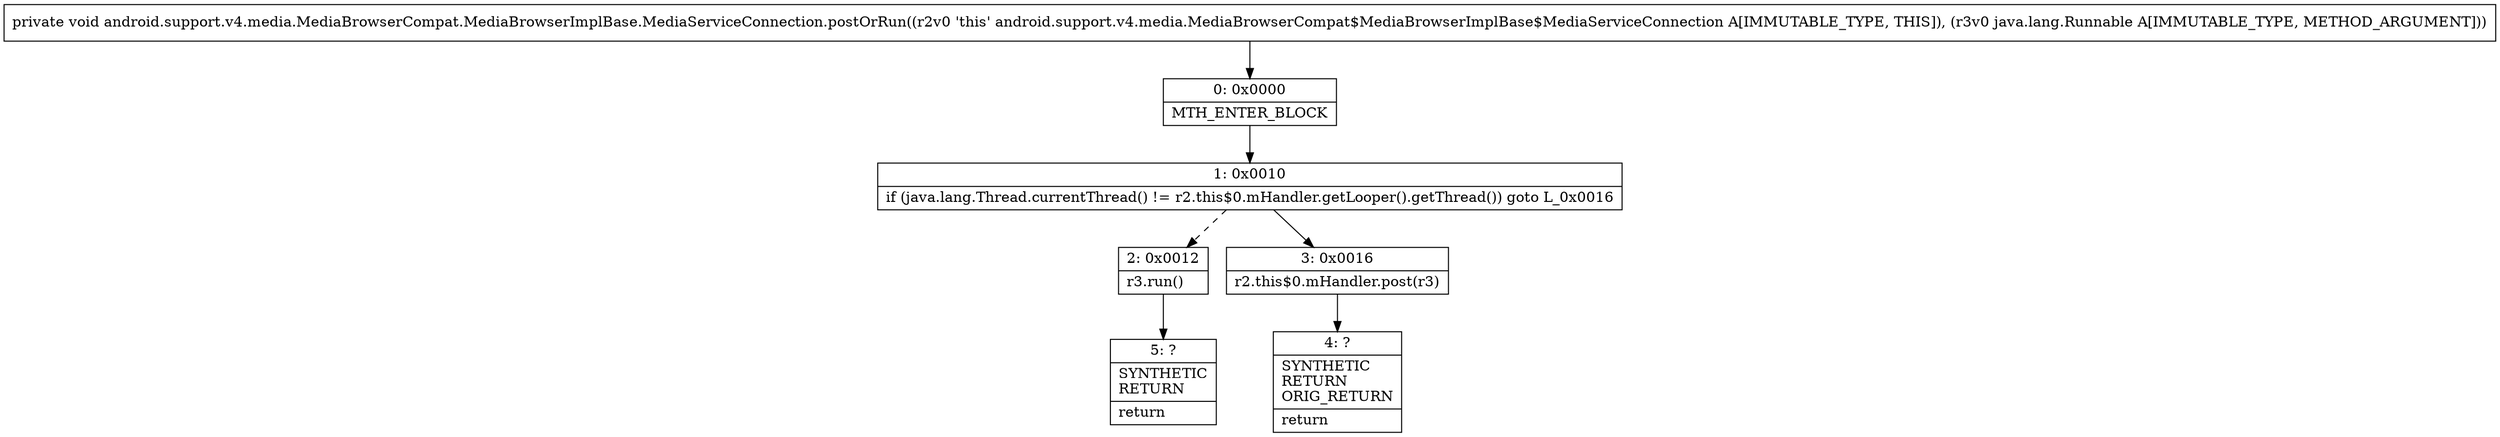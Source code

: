 digraph "CFG forandroid.support.v4.media.MediaBrowserCompat.MediaBrowserImplBase.MediaServiceConnection.postOrRun(Ljava\/lang\/Runnable;)V" {
Node_0 [shape=record,label="{0\:\ 0x0000|MTH_ENTER_BLOCK\l}"];
Node_1 [shape=record,label="{1\:\ 0x0010|if (java.lang.Thread.currentThread() != r2.this$0.mHandler.getLooper().getThread()) goto L_0x0016\l}"];
Node_2 [shape=record,label="{2\:\ 0x0012|r3.run()\l}"];
Node_3 [shape=record,label="{3\:\ 0x0016|r2.this$0.mHandler.post(r3)\l}"];
Node_4 [shape=record,label="{4\:\ ?|SYNTHETIC\lRETURN\lORIG_RETURN\l|return\l}"];
Node_5 [shape=record,label="{5\:\ ?|SYNTHETIC\lRETURN\l|return\l}"];
MethodNode[shape=record,label="{private void android.support.v4.media.MediaBrowserCompat.MediaBrowserImplBase.MediaServiceConnection.postOrRun((r2v0 'this' android.support.v4.media.MediaBrowserCompat$MediaBrowserImplBase$MediaServiceConnection A[IMMUTABLE_TYPE, THIS]), (r3v0 java.lang.Runnable A[IMMUTABLE_TYPE, METHOD_ARGUMENT])) }"];
MethodNode -> Node_0;
Node_0 -> Node_1;
Node_1 -> Node_2[style=dashed];
Node_1 -> Node_3;
Node_2 -> Node_5;
Node_3 -> Node_4;
}

